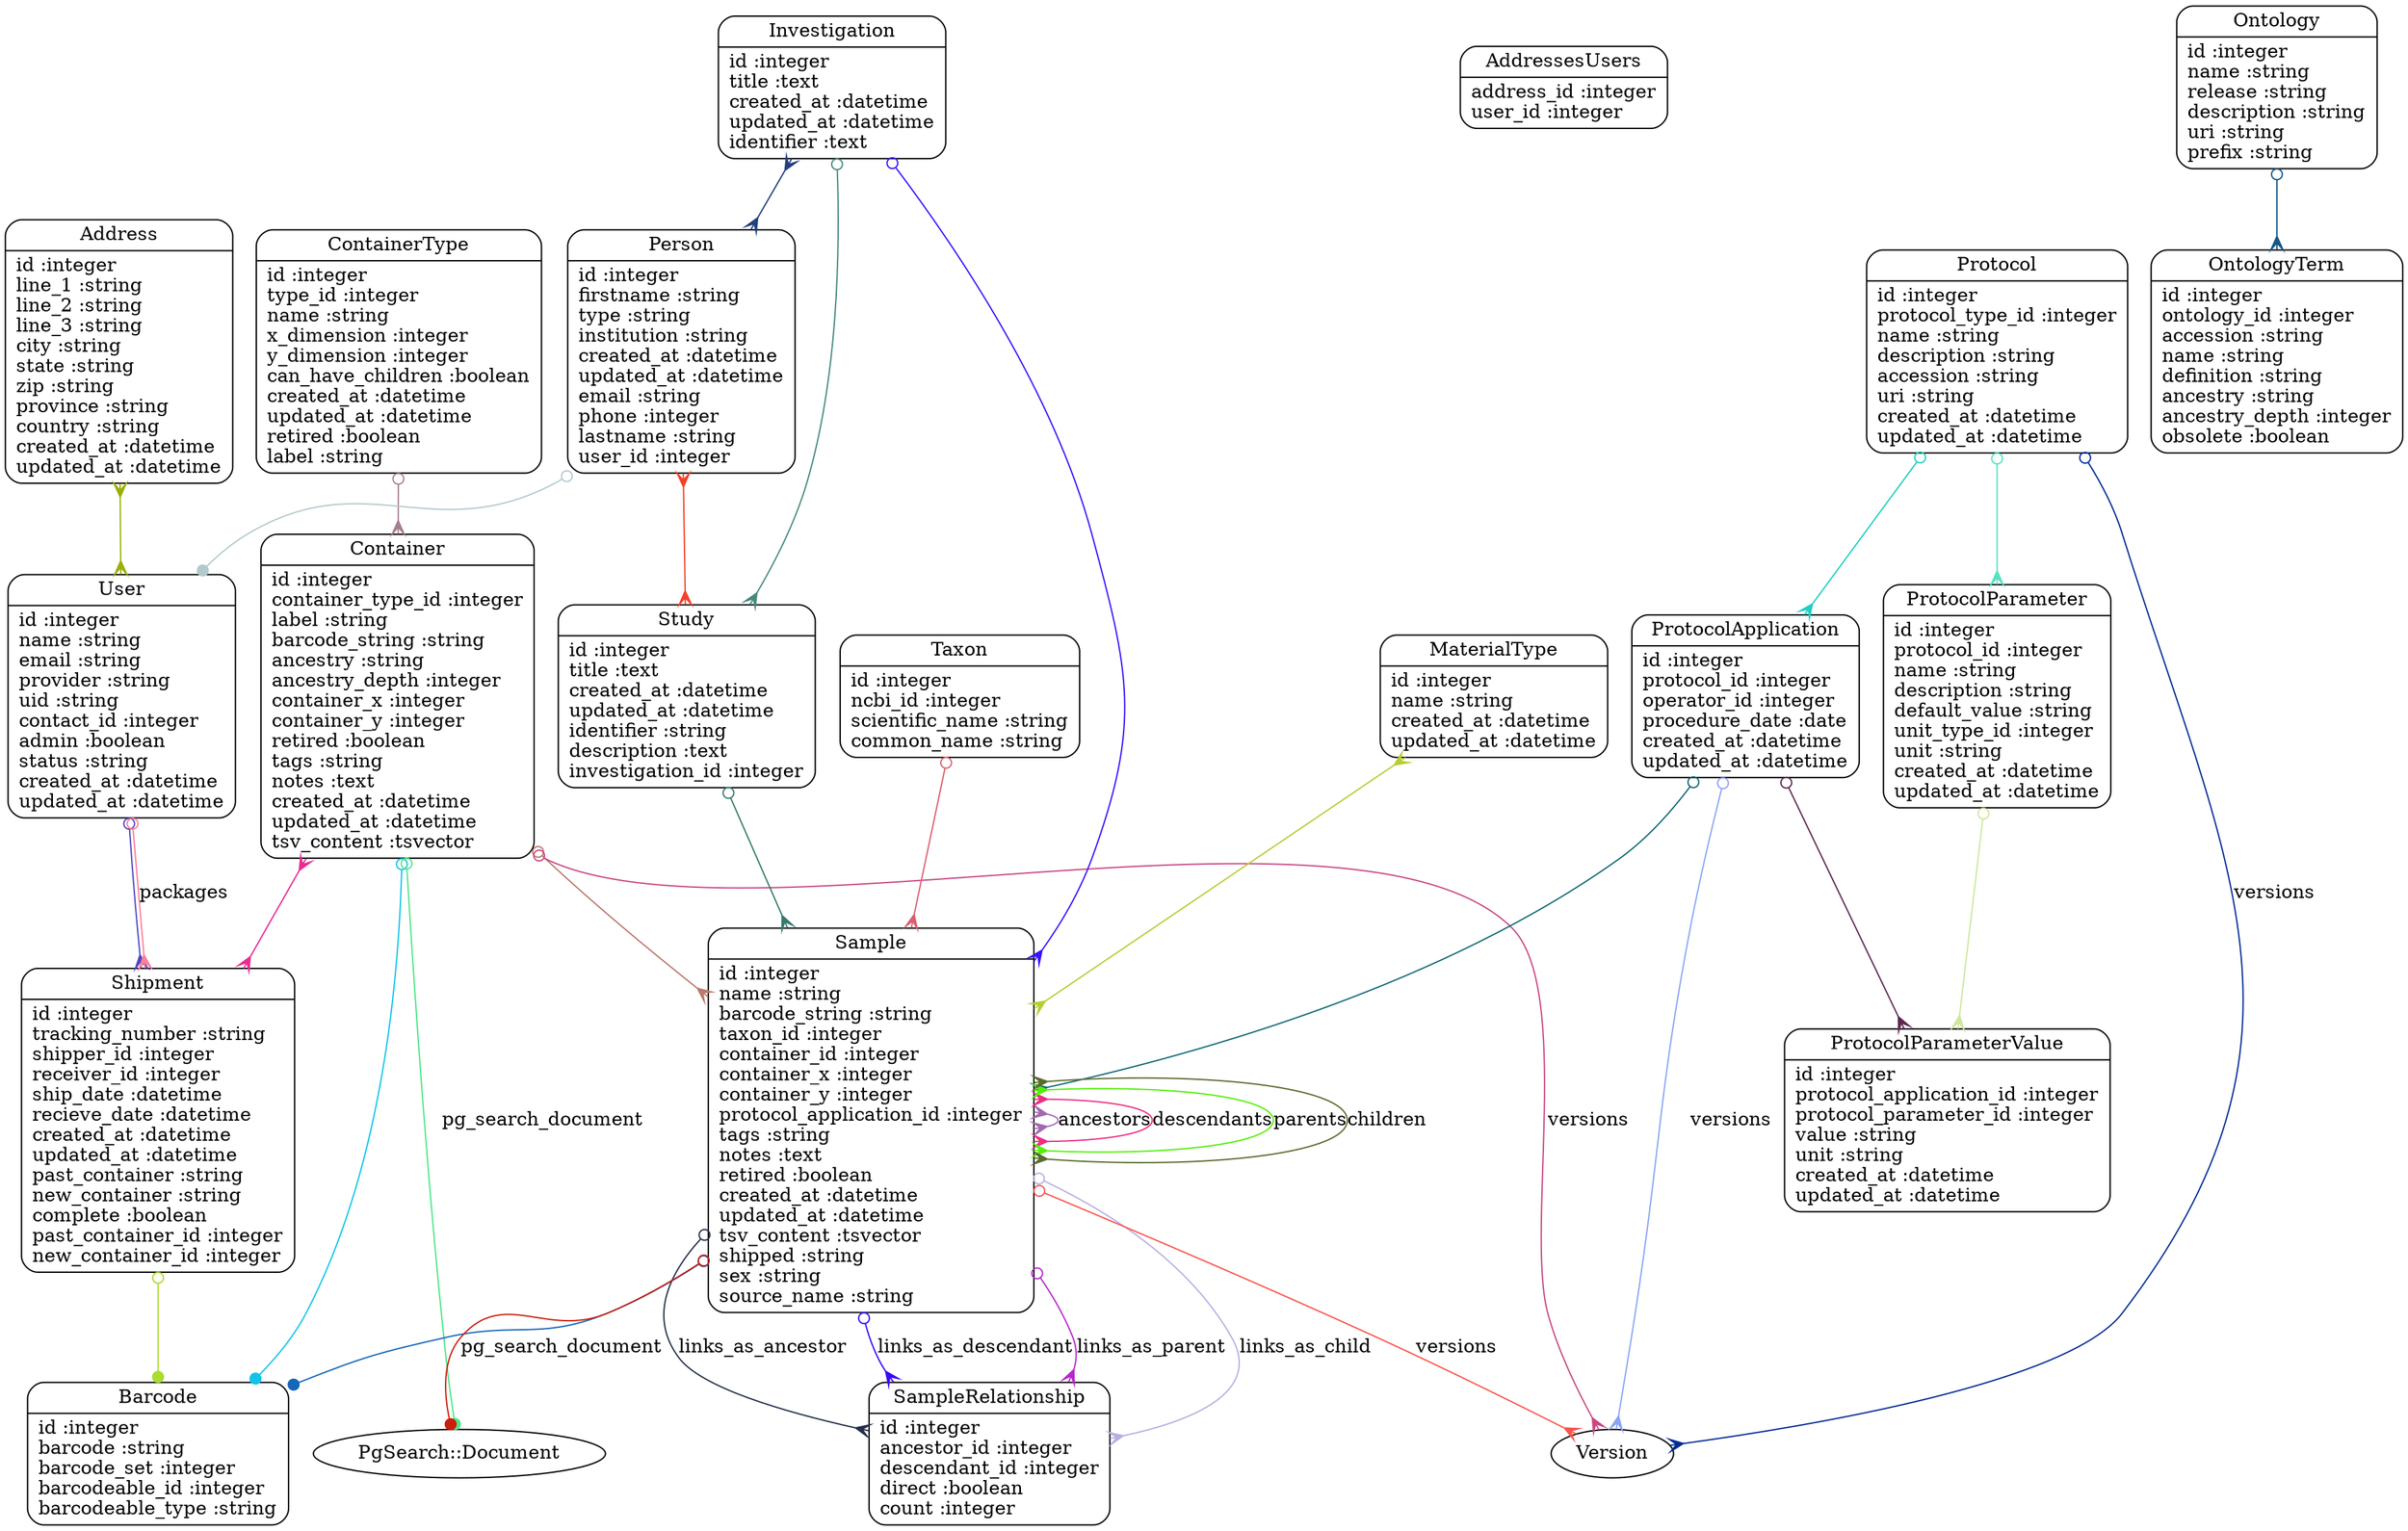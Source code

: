 digraph models_diagram {
	graph[overlap=false, splines=true]
	"Address" [shape=Mrecord, label="{Address|id :integer\lline_1 :string\lline_2 :string\lline_3 :string\lcity :string\lstate :string\lzip :string\lprovince :string\lcountry :string\lcreated_at :datetime\lupdated_at :datetime\l}"]
	"AddressesUsers" [shape=Mrecord, label="{AddressesUsers|address_id :integer\luser_id :integer\l}"]
	"Barcode" [shape=Mrecord, label="{Barcode|id :integer\lbarcode :string\lbarcode_set :integer\lbarcodeable_id :integer\lbarcodeable_type :string\l}"]
	"Container" [shape=Mrecord, label="{Container|id :integer\lcontainer_type_id :integer\llabel :string\lbarcode_string :string\lancestry :string\lancestry_depth :integer\lcontainer_x :integer\lcontainer_y :integer\lretired :boolean\ltags :string\lnotes :text\lcreated_at :datetime\lupdated_at :datetime\ltsv_content :tsvector\l}"]
	"ContainerType" [shape=Mrecord, label="{ContainerType|id :integer\ltype_id :integer\lname :string\lx_dimension :integer\ly_dimension :integer\lcan_have_children :boolean\lcreated_at :datetime\lupdated_at :datetime\lretired :boolean\llabel :string\l}"]
	"Investigation" [shape=Mrecord, label="{Investigation|id :integer\ltitle :text\lcreated_at :datetime\lupdated_at :datetime\lidentifier :text\l}"]
	"MaterialType" [shape=Mrecord, label="{MaterialType|id :integer\lname :string\lcreated_at :datetime\lupdated_at :datetime\l}"]
	"Ontology" [shape=Mrecord, label="{Ontology|id :integer\lname :string\lrelease :string\ldescription :string\luri :string\lprefix :string\l}"]
	"OntologyTerm" [shape=Mrecord, label="{OntologyTerm|id :integer\lontology_id :integer\laccession :string\lname :string\ldefinition :string\lancestry :string\lancestry_depth :integer\lobsolete :boolean\l}"]
	"Person" [shape=Mrecord, label="{Person|id :integer\lfirstname :string\ltype :string\linstitution :string\lcreated_at :datetime\lupdated_at :datetime\lemail :string\lphone :integer\llastname :string\luser_id :integer\l}"]
	"Protocol" [shape=Mrecord, label="{Protocol|id :integer\lprotocol_type_id :integer\lname :string\ldescription :string\laccession :string\luri :string\lcreated_at :datetime\lupdated_at :datetime\l}"]
	"ProtocolApplication" [shape=Mrecord, label="{ProtocolApplication|id :integer\lprotocol_id :integer\loperator_id :integer\lprocedure_date :date\lcreated_at :datetime\lupdated_at :datetime\l}"]
	"ProtocolParameter" [shape=Mrecord, label="{ProtocolParameter|id :integer\lprotocol_id :integer\lname :string\ldescription :string\ldefault_value :string\lunit_type_id :integer\lunit :string\lcreated_at :datetime\lupdated_at :datetime\l}"]
	"ProtocolParameterValue" [shape=Mrecord, label="{ProtocolParameterValue|id :integer\lprotocol_application_id :integer\lprotocol_parameter_id :integer\lvalue :string\lunit :string\lcreated_at :datetime\lupdated_at :datetime\l}"]
	"Sample" [shape=Mrecord, label="{Sample|id :integer\lname :string\lbarcode_string :string\ltaxon_id :integer\lcontainer_id :integer\lcontainer_x :integer\lcontainer_y :integer\lprotocol_application_id :integer\ltags :string\lnotes :text\lretired :boolean\lcreated_at :datetime\lupdated_at :datetime\ltsv_content :tsvector\lshipped :string\lsex :string\lsource_name :string\l}"]
	"SampleRelationship" [shape=Mrecord, label="{SampleRelationship|id :integer\lancestor_id :integer\ldescendant_id :integer\ldirect :boolean\lcount :integer\l}"]
	"Shipment" [shape=Mrecord, label="{Shipment|id :integer\ltracking_number :string\lshipper_id :integer\lreceiver_id :integer\lship_date :datetime\lrecieve_date :datetime\lcreated_at :datetime\lupdated_at :datetime\lpast_container :string\lnew_container :string\lcomplete :boolean\lpast_container_id :integer\lnew_container_id :integer\l}"]
	"Study" [shape=Mrecord, label="{Study|id :integer\ltitle :text\lcreated_at :datetime\lupdated_at :datetime\lidentifier :string\ldescription :text\linvestigation_id :integer\l}"]
	"Taxon" [shape=Mrecord, label="{Taxon|id :integer\lncbi_id :integer\lscientific_name :string\lcommon_name :string\l}"]
	"User" [shape=Mrecord, label="{User|id :integer\lname :string\lemail :string\lprovider :string\luid :string\lcontact_id :integer\ladmin :boolean\lstatus :string\lcreated_at :datetime\lupdated_at :datetime\l}"]
	"Address" -> "User" [arrowtail=crow, arrowhead=crow, dir=both color="#9CAF06"]
	"Container" -> "Sample" [arrowtail=odot, arrowhead=crow, dir=both color="#BB786D"]
	"Container" -> "Barcode" [arrowtail=odot, arrowhead=dot, dir=both color="#11C5E9"]
	"Container" -> "Shipment" [arrowtail=crow, arrowhead=crow, dir=both color="#E92C94"]
	"Container" -> "Version" [label="versions", arrowtail=odot, arrowhead=crow, dir=both color="#C94883"]
	"Container" -> "PgSearch::Document" [label="pg_search_document", arrowtail=odot, arrowhead=dot, dir=both color="#4DE689"]
	"ContainerType" -> "Container" [arrowtail=odot, arrowhead=crow, dir=both color="#A67E91"]
	"Investigation" -> "Study" [arrowtail=odot, arrowhead=crow, dir=both color="#468A80"]
	"Investigation" -> "Sample" [arrowtail=odot, arrowhead=crow, dir=both color="#3A13FD"]
	"Investigation" -> "Person" [arrowtail=crow, arrowhead=crow, dir=both color="#244080"]
	"MaterialType" -> "Sample" [arrowtail=crow, arrowhead=crow, dir=both color="#B9CC33"]
	"Ontology" -> "OntologyTerm" [arrowtail=odot, arrowhead=crow, dir=both color="#155685"]
	"Person" -> "Study" [arrowtail=crow, arrowhead=crow, dir=both color="#F64128"]
	"Person" -> "User" [arrowtail=odot, arrowhead=dot, dir=both color="#B2CACE"]
	"Protocol" -> "ProtocolApplication" [arrowtail=odot, arrowhead=crow, dir=both color="#1FCEC4"]
	"Protocol" -> "ProtocolParameter" [arrowtail=odot, arrowhead=crow, dir=both color="#56E2C2"]
	"Protocol" -> "Version" [label="versions", arrowtail=odot, arrowhead=crow, dir=both color="#022C96"]
	"ProtocolApplication" -> "Sample" [arrowtail=odot, arrowhead=crow, dir=both color="#146975"]
	"ProtocolApplication" -> "ProtocolParameterValue" [arrowtail=odot, arrowhead=crow, dir=both color="#5F2852"]
	"ProtocolApplication" -> "Version" [label="versions", arrowtail=odot, arrowhead=crow, dir=both color="#8BA5F4"]
	"ProtocolParameter" -> "ProtocolParameterValue" [arrowtail=odot, arrowhead=crow, dir=both color="#CDE79E"]
	"Sample" -> "Barcode" [arrowtail=odot, arrowhead=dot, dir=both color="#1667B7"]
	"Sample" -> "SampleRelationship" [label="links_as_ancestor", arrowtail=odot, arrowhead=crow, dir=both color="#24304B"]
	"Sample" -> "SampleRelationship" [label="links_as_descendant", arrowtail=odot, arrowhead=crow, dir=both color="#3B07FD"]
	"Sample" -> "Sample" [label="ancestors", arrowtail=crow, arrowhead=crow, dir=both color="#A369B0"]
	"Sample" -> "Sample" [label="descendants", arrowtail=crow, arrowhead=crow, dir=both color="#EE2F82"]
	"Sample" -> "SampleRelationship" [label="links_as_parent", arrowtail=odot, arrowhead=crow, dir=both color="#B826CC"]
	"Sample" -> "SampleRelationship" [label="links_as_child", arrowtail=odot, arrowhead=crow, dir=both color="#B7AFE2"]
	"Sample" -> "Sample" [label="parents", arrowtail=crow, arrowhead=crow, dir=both color="#53F008"]
	"Sample" -> "Sample" [label="children", arrowtail=crow, arrowhead=crow, dir=both color="#596C2B"]
	"Sample" -> "PgSearch::Document" [label="pg_search_document", arrowtail=odot, arrowhead=dot, dir=both color="#C91F0D"]
	"Sample" -> "Version" [label="versions", arrowtail=odot, arrowhead=crow, dir=both color="#FA544B"]
	"Shipment" -> "Barcode" [arrowtail=odot, arrowhead=dot, dir=both color="#AADB31"]
	"Study" -> "Sample" [arrowtail=odot, arrowhead=crow, dir=both color="#367B6E"]
	"Taxon" -> "Sample" [arrowtail=odot, arrowhead=crow, dir=both color="#D9616F"]
	"User" -> "Shipment" [arrowtail=odot, arrowhead=crow, dir=both color="#4F47C2"]
	"User" -> "Shipment" [label="packages", arrowtail=odot, arrowhead=crow, dir=both color="#FE7F9A"]
}
